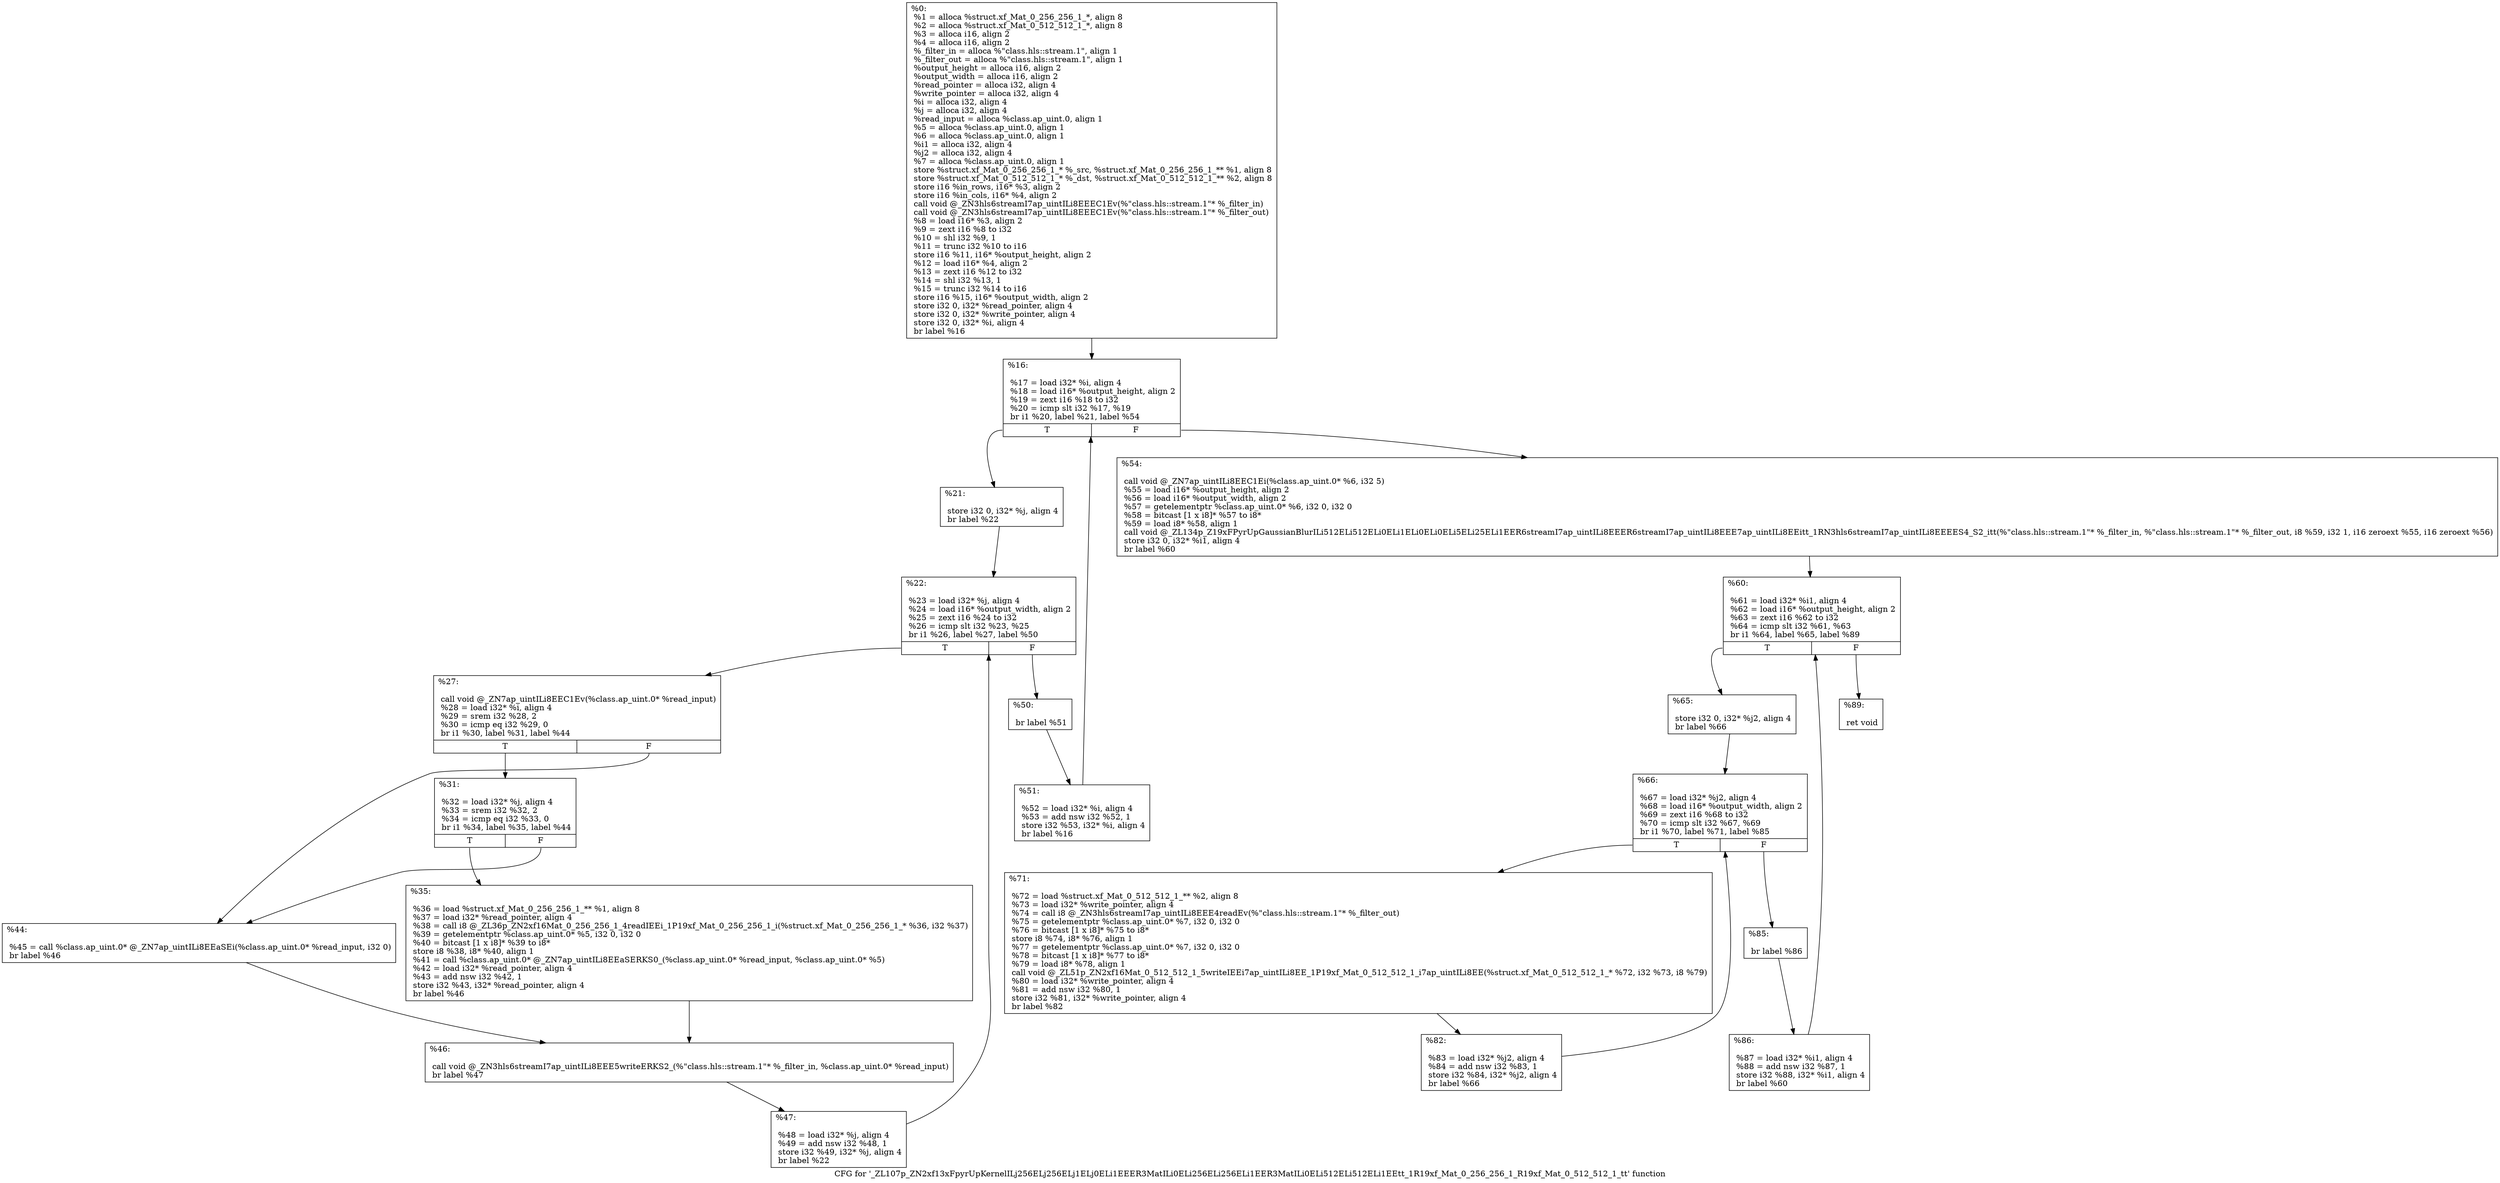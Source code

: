 digraph "CFG for '_ZL107p_ZN2xf13xFpyrUpKernelILj256ELj256ELj1ELj0ELi1EEER3MatILi0ELi256ELi256ELi1EER3MatILi0ELi512ELi512ELi1EEtt_1R19xf_Mat_0_256_256_1_R19xf_Mat_0_512_512_1_tt' function" {
	label="CFG for '_ZL107p_ZN2xf13xFpyrUpKernelILj256ELj256ELj1ELj0ELi1EEER3MatILi0ELi256ELi256ELi1EER3MatILi0ELi512ELi512ELi1EEtt_1R19xf_Mat_0_256_256_1_R19xf_Mat_0_512_512_1_tt' function";

	Node0x2fe2350 [shape=record,label="{%0:\l  %1 = alloca %struct.xf_Mat_0_256_256_1_*, align 8\l  %2 = alloca %struct.xf_Mat_0_512_512_1_*, align 8\l  %3 = alloca i16, align 2\l  %4 = alloca i16, align 2\l  %_filter_in = alloca %\"class.hls::stream.1\", align 1\l  %_filter_out = alloca %\"class.hls::stream.1\", align 1\l  %output_height = alloca i16, align 2\l  %output_width = alloca i16, align 2\l  %read_pointer = alloca i32, align 4\l  %write_pointer = alloca i32, align 4\l  %i = alloca i32, align 4\l  %j = alloca i32, align 4\l  %read_input = alloca %class.ap_uint.0, align 1\l  %5 = alloca %class.ap_uint.0, align 1\l  %6 = alloca %class.ap_uint.0, align 1\l  %i1 = alloca i32, align 4\l  %j2 = alloca i32, align 4\l  %7 = alloca %class.ap_uint.0, align 1\l  store %struct.xf_Mat_0_256_256_1_* %_src, %struct.xf_Mat_0_256_256_1_** %1, align 8\l  store %struct.xf_Mat_0_512_512_1_* %_dst, %struct.xf_Mat_0_512_512_1_** %2, align 8\l  store i16 %in_rows, i16* %3, align 2\l  store i16 %in_cols, i16* %4, align 2\l  call void @_ZN3hls6streamI7ap_uintILi8EEEC1Ev(%\"class.hls::stream.1\"* %_filter_in)\l  call void @_ZN3hls6streamI7ap_uintILi8EEEC1Ev(%\"class.hls::stream.1\"* %_filter_out)\l  %8 = load i16* %3, align 2\l  %9 = zext i16 %8 to i32\l  %10 = shl i32 %9, 1\l  %11 = trunc i32 %10 to i16\l  store i16 %11, i16* %output_height, align 2\l  %12 = load i16* %4, align 2\l  %13 = zext i16 %12 to i32\l  %14 = shl i32 %13, 1\l  %15 = trunc i32 %14 to i16\l  store i16 %15, i16* %output_width, align 2\l  store i32 0, i32* %read_pointer, align 4\l  store i32 0, i32* %write_pointer, align 4\l  store i32 0, i32* %i, align 4\l  br label %16\l}"];
	Node0x2fe2350 -> Node0x2feab30;
	Node0x2feab30 [shape=record,label="{%16:\l\l  %17 = load i32* %i, align 4\l  %18 = load i16* %output_height, align 2\l  %19 = zext i16 %18 to i32\l  %20 = icmp slt i32 %17, %19\l  br i1 %20, label %21, label %54\l|{<s0>T|<s1>F}}"];
	Node0x2feab30:s0 -> Node0x2fead90;
	Node0x2feab30:s1 -> Node0x2feadf0;
	Node0x2fead90 [shape=record,label="{%21:\l\l  store i32 0, i32* %j, align 4\l  br label %22\l}"];
	Node0x2fead90 -> Node0x2feaf90;
	Node0x2feaf90 [shape=record,label="{%22:\l\l  %23 = load i32* %j, align 4\l  %24 = load i16* %output_width, align 2\l  %25 = zext i16 %24 to i32\l  %26 = icmp slt i32 %23, %25\l  br i1 %26, label %27, label %50\l|{<s0>T|<s1>F}}"];
	Node0x2feaf90:s0 -> Node0x2feb280;
	Node0x2feaf90:s1 -> Node0x2feb2e0;
	Node0x2feb280 [shape=record,label="{%27:\l\l  call void @_ZN7ap_uintILi8EEC1Ev(%class.ap_uint.0* %read_input)\l  %28 = load i32* %i, align 4\l  %29 = srem i32 %28, 2\l  %30 = icmp eq i32 %29, 0\l  br i1 %30, label %31, label %44\l|{<s0>T|<s1>F}}"];
	Node0x2feb280:s0 -> Node0x2feb630;
	Node0x2feb280:s1 -> Node0x2feb690;
	Node0x2feb630 [shape=record,label="{%31:\l\l  %32 = load i32* %j, align 4\l  %33 = srem i32 %32, 2\l  %34 = icmp eq i32 %33, 0\l  br i1 %34, label %35, label %44\l|{<s0>T|<s1>F}}"];
	Node0x2feb630:s0 -> Node0x2feb940;
	Node0x2feb630:s1 -> Node0x2feb690;
	Node0x2feb940 [shape=record,label="{%35:\l\l  %36 = load %struct.xf_Mat_0_256_256_1_** %1, align 8\l  %37 = load i32* %read_pointer, align 4\l  %38 = call i8 @_ZL36p_ZN2xf16Mat_0_256_256_1_4readIEEi_1P19xf_Mat_0_256_256_1_i(%struct.xf_Mat_0_256_256_1_* %36, i32 %37)\l  %39 = getelementptr %class.ap_uint.0* %5, i32 0, i32 0\l  %40 = bitcast [1 x i8]* %39 to i8*\l  store i8 %38, i8* %40, align 1\l  %41 = call %class.ap_uint.0* @_ZN7ap_uintILi8EEaSERKS0_(%class.ap_uint.0* %read_input, %class.ap_uint.0* %5)\l  %42 = load i32* %read_pointer, align 4\l  %43 = add nsw i32 %42, 1\l  store i32 %43, i32* %read_pointer, align 4\l  br label %46\l}"];
	Node0x2feb940 -> Node0x2fec190;
	Node0x2feb690 [shape=record,label="{%44:\l\l  %45 = call %class.ap_uint.0* @_ZN7ap_uintILi8EEaSEi(%class.ap_uint.0* %read_input, i32 0)\l  br label %46\l}"];
	Node0x2feb690 -> Node0x2fec190;
	Node0x2fec190 [shape=record,label="{%46:\l\l  call void @_ZN3hls6streamI7ap_uintILi8EEE5writeERKS2_(%\"class.hls::stream.1\"* %_filter_in, %class.ap_uint.0* %read_input)\l  br label %47\l}"];
	Node0x2fec190 -> Node0x2fec5d0;
	Node0x2fec5d0 [shape=record,label="{%47:\l\l  %48 = load i32* %j, align 4\l  %49 = add nsw i32 %48, 1\l  store i32 %49, i32* %j, align 4\l  br label %22\l}"];
	Node0x2fec5d0 -> Node0x2feaf90;
	Node0x2feb2e0 [shape=record,label="{%50:\l\l  br label %51\l}"];
	Node0x2feb2e0 -> Node0x2fec8d0;
	Node0x2fec8d0 [shape=record,label="{%51:\l\l  %52 = load i32* %i, align 4\l  %53 = add nsw i32 %52, 1\l  store i32 %53, i32* %i, align 4\l  br label %16\l}"];
	Node0x2fec8d0 -> Node0x2feab30;
	Node0x2feadf0 [shape=record,label="{%54:\l\l  call void @_ZN7ap_uintILi8EEC1Ei(%class.ap_uint.0* %6, i32 5)\l  %55 = load i16* %output_height, align 2\l  %56 = load i16* %output_width, align 2\l  %57 = getelementptr %class.ap_uint.0* %6, i32 0, i32 0\l  %58 = bitcast [1 x i8]* %57 to i8*\l  %59 = load i8* %58, align 1\l  call void @_ZL134p_Z19xFPyrUpGaussianBlurILi512ELi512ELi0ELi1ELi0ELi0ELi5ELi25ELi1EER6streamI7ap_uintILi8EEER6streamI7ap_uintILi8EEE7ap_uintILi8EEitt_1RN3hls6streamI7ap_uintILi8EEEES4_S2_itt(%\"class.hls::stream.1\"* %_filter_in, %\"class.hls::stream.1\"* %_filter_out, i8 %59, i32 1, i16 zeroext %55, i16 zeroext %56)\l  store i32 0, i32* %i1, align 4\l  br label %60\l}"];
	Node0x2feadf0 -> Node0x2fed3a0;
	Node0x2fed3a0 [shape=record,label="{%60:\l\l  %61 = load i32* %i1, align 4\l  %62 = load i16* %output_height, align 2\l  %63 = zext i16 %62 to i32\l  %64 = icmp slt i32 %61, %63\l  br i1 %64, label %65, label %89\l|{<s0>T|<s1>F}}"];
	Node0x2fed3a0:s0 -> Node0x2fed690;
	Node0x2fed3a0:s1 -> Node0x2fed6f0;
	Node0x2fed690 [shape=record,label="{%65:\l\l  store i32 0, i32* %j2, align 4\l  br label %66\l}"];
	Node0x2fed690 -> Node0x2fed890;
	Node0x2fed890 [shape=record,label="{%66:\l\l  %67 = load i32* %j2, align 4\l  %68 = load i16* %output_width, align 2\l  %69 = zext i16 %68 to i32\l  %70 = icmp slt i32 %67, %69\l  br i1 %70, label %71, label %85\l|{<s0>T|<s1>F}}"];
	Node0x2fed890:s0 -> Node0x2fedb80;
	Node0x2fed890:s1 -> Node0x2fedbe0;
	Node0x2fedb80 [shape=record,label="{%71:\l\l  %72 = load %struct.xf_Mat_0_512_512_1_** %2, align 8\l  %73 = load i32* %write_pointer, align 4\l  %74 = call i8 @_ZN3hls6streamI7ap_uintILi8EEE4readEv(%\"class.hls::stream.1\"* %_filter_out)\l  %75 = getelementptr %class.ap_uint.0* %7, i32 0, i32 0\l  %76 = bitcast [1 x i8]* %75 to i8*\l  store i8 %74, i8* %76, align 1\l  %77 = getelementptr %class.ap_uint.0* %7, i32 0, i32 0\l  %78 = bitcast [1 x i8]* %77 to i8*\l  %79 = load i8* %78, align 1\l  call void @_ZL51p_ZN2xf16Mat_0_512_512_1_5writeIEEi7ap_uintILi8EE_1P19xf_Mat_0_512_512_1_i7ap_uintILi8EE(%struct.xf_Mat_0_512_512_1_* %72, i32 %73, i8 %79)\l  %80 = load i32* %write_pointer, align 4\l  %81 = add nsw i32 %80, 1\l  store i32 %81, i32* %write_pointer, align 4\l  br label %82\l}"];
	Node0x2fedb80 -> Node0x2fee6c0;
	Node0x2fee6c0 [shape=record,label="{%82:\l\l  %83 = load i32* %j2, align 4\l  %84 = add nsw i32 %83, 1\l  store i32 %84, i32* %j2, align 4\l  br label %66\l}"];
	Node0x2fee6c0 -> Node0x2fed890;
	Node0x2fedbe0 [shape=record,label="{%85:\l\l  br label %86\l}"];
	Node0x2fedbe0 -> Node0x2fee9c0;
	Node0x2fee9c0 [shape=record,label="{%86:\l\l  %87 = load i32* %i1, align 4\l  %88 = add nsw i32 %87, 1\l  store i32 %88, i32* %i1, align 4\l  br label %60\l}"];
	Node0x2fee9c0 -> Node0x2fed3a0;
	Node0x2fed6f0 [shape=record,label="{%89:\l\l  ret void\l}"];
}
